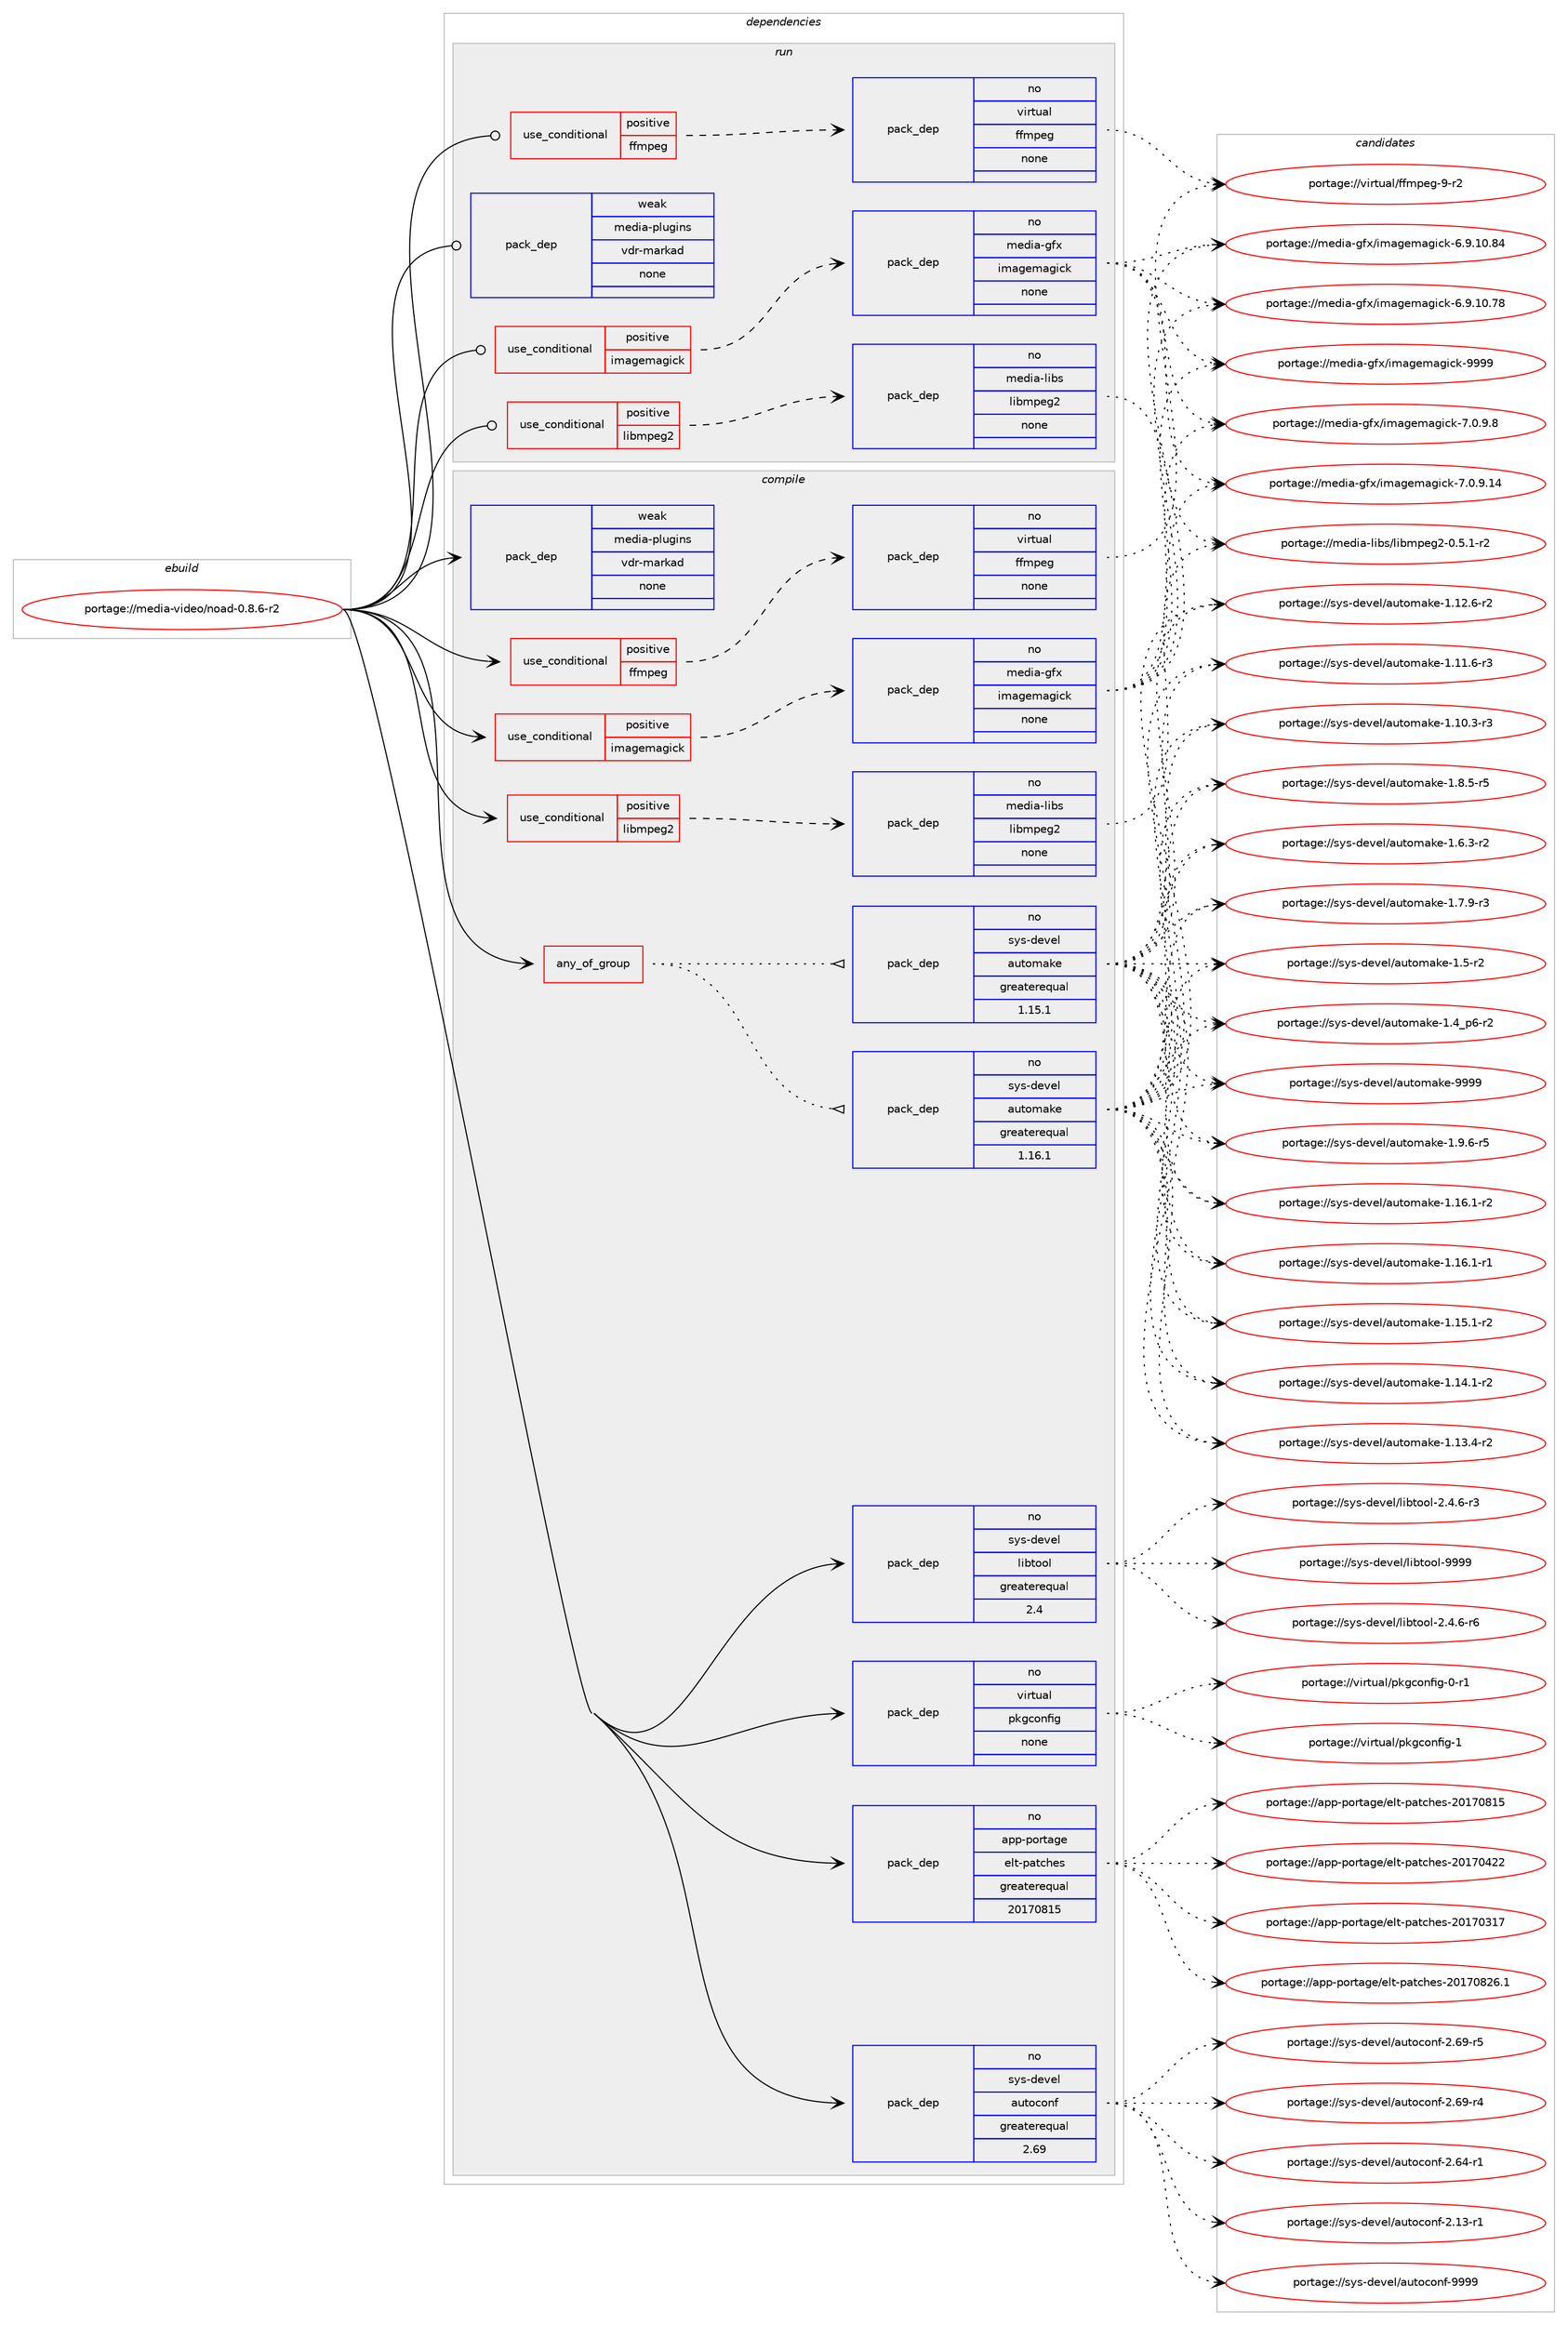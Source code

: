 digraph prolog {

# *************
# Graph options
# *************

newrank=true;
concentrate=true;
compound=true;
graph [rankdir=LR,fontname=Helvetica,fontsize=10,ranksep=1.5];#, ranksep=2.5, nodesep=0.2];
edge  [arrowhead=vee];
node  [fontname=Helvetica,fontsize=10];

# **********
# The ebuild
# **********

subgraph cluster_leftcol {
color=gray;
label=<<i>ebuild</i>>;
id [label="portage://media-video/noad-0.8.6-r2", color=red, width=4, href="../media-video/noad-0.8.6-r2.svg"];
}

# ****************
# The dependencies
# ****************

subgraph cluster_midcol {
color=gray;
label=<<i>dependencies</i>>;
subgraph cluster_compile {
fillcolor="#eeeeee";
style=filled;
label=<<i>compile</i>>;
subgraph any2654 {
dependency175669 [label=<<TABLE BORDER="0" CELLBORDER="1" CELLSPACING="0" CELLPADDING="4"><TR><TD CELLPADDING="10">any_of_group</TD></TR></TABLE>>, shape=none, color=red];subgraph pack134282 {
dependency175670 [label=<<TABLE BORDER="0" CELLBORDER="1" CELLSPACING="0" CELLPADDING="4" WIDTH="220"><TR><TD ROWSPAN="6" CELLPADDING="30">pack_dep</TD></TR><TR><TD WIDTH="110">no</TD></TR><TR><TD>sys-devel</TD></TR><TR><TD>automake</TD></TR><TR><TD>greaterequal</TD></TR><TR><TD>1.16.1</TD></TR></TABLE>>, shape=none, color=blue];
}
dependency175669:e -> dependency175670:w [weight=20,style="dotted",arrowhead="oinv"];
subgraph pack134283 {
dependency175671 [label=<<TABLE BORDER="0" CELLBORDER="1" CELLSPACING="0" CELLPADDING="4" WIDTH="220"><TR><TD ROWSPAN="6" CELLPADDING="30">pack_dep</TD></TR><TR><TD WIDTH="110">no</TD></TR><TR><TD>sys-devel</TD></TR><TR><TD>automake</TD></TR><TR><TD>greaterequal</TD></TR><TR><TD>1.15.1</TD></TR></TABLE>>, shape=none, color=blue];
}
dependency175669:e -> dependency175671:w [weight=20,style="dotted",arrowhead="oinv"];
}
id:e -> dependency175669:w [weight=20,style="solid",arrowhead="vee"];
subgraph cond38583 {
dependency175672 [label=<<TABLE BORDER="0" CELLBORDER="1" CELLSPACING="0" CELLPADDING="4"><TR><TD ROWSPAN="3" CELLPADDING="10">use_conditional</TD></TR><TR><TD>positive</TD></TR><TR><TD>ffmpeg</TD></TR></TABLE>>, shape=none, color=red];
subgraph pack134284 {
dependency175673 [label=<<TABLE BORDER="0" CELLBORDER="1" CELLSPACING="0" CELLPADDING="4" WIDTH="220"><TR><TD ROWSPAN="6" CELLPADDING="30">pack_dep</TD></TR><TR><TD WIDTH="110">no</TD></TR><TR><TD>virtual</TD></TR><TR><TD>ffmpeg</TD></TR><TR><TD>none</TD></TR><TR><TD></TD></TR></TABLE>>, shape=none, color=blue];
}
dependency175672:e -> dependency175673:w [weight=20,style="dashed",arrowhead="vee"];
}
id:e -> dependency175672:w [weight=20,style="solid",arrowhead="vee"];
subgraph cond38584 {
dependency175674 [label=<<TABLE BORDER="0" CELLBORDER="1" CELLSPACING="0" CELLPADDING="4"><TR><TD ROWSPAN="3" CELLPADDING="10">use_conditional</TD></TR><TR><TD>positive</TD></TR><TR><TD>imagemagick</TD></TR></TABLE>>, shape=none, color=red];
subgraph pack134285 {
dependency175675 [label=<<TABLE BORDER="0" CELLBORDER="1" CELLSPACING="0" CELLPADDING="4" WIDTH="220"><TR><TD ROWSPAN="6" CELLPADDING="30">pack_dep</TD></TR><TR><TD WIDTH="110">no</TD></TR><TR><TD>media-gfx</TD></TR><TR><TD>imagemagick</TD></TR><TR><TD>none</TD></TR><TR><TD></TD></TR></TABLE>>, shape=none, color=blue];
}
dependency175674:e -> dependency175675:w [weight=20,style="dashed",arrowhead="vee"];
}
id:e -> dependency175674:w [weight=20,style="solid",arrowhead="vee"];
subgraph cond38585 {
dependency175676 [label=<<TABLE BORDER="0" CELLBORDER="1" CELLSPACING="0" CELLPADDING="4"><TR><TD ROWSPAN="3" CELLPADDING="10">use_conditional</TD></TR><TR><TD>positive</TD></TR><TR><TD>libmpeg2</TD></TR></TABLE>>, shape=none, color=red];
subgraph pack134286 {
dependency175677 [label=<<TABLE BORDER="0" CELLBORDER="1" CELLSPACING="0" CELLPADDING="4" WIDTH="220"><TR><TD ROWSPAN="6" CELLPADDING="30">pack_dep</TD></TR><TR><TD WIDTH="110">no</TD></TR><TR><TD>media-libs</TD></TR><TR><TD>libmpeg2</TD></TR><TR><TD>none</TD></TR><TR><TD></TD></TR></TABLE>>, shape=none, color=blue];
}
dependency175676:e -> dependency175677:w [weight=20,style="dashed",arrowhead="vee"];
}
id:e -> dependency175676:w [weight=20,style="solid",arrowhead="vee"];
subgraph pack134287 {
dependency175678 [label=<<TABLE BORDER="0" CELLBORDER="1" CELLSPACING="0" CELLPADDING="4" WIDTH="220"><TR><TD ROWSPAN="6" CELLPADDING="30">pack_dep</TD></TR><TR><TD WIDTH="110">no</TD></TR><TR><TD>app-portage</TD></TR><TR><TD>elt-patches</TD></TR><TR><TD>greaterequal</TD></TR><TR><TD>20170815</TD></TR></TABLE>>, shape=none, color=blue];
}
id:e -> dependency175678:w [weight=20,style="solid",arrowhead="vee"];
subgraph pack134288 {
dependency175679 [label=<<TABLE BORDER="0" CELLBORDER="1" CELLSPACING="0" CELLPADDING="4" WIDTH="220"><TR><TD ROWSPAN="6" CELLPADDING="30">pack_dep</TD></TR><TR><TD WIDTH="110">no</TD></TR><TR><TD>sys-devel</TD></TR><TR><TD>autoconf</TD></TR><TR><TD>greaterequal</TD></TR><TR><TD>2.69</TD></TR></TABLE>>, shape=none, color=blue];
}
id:e -> dependency175679:w [weight=20,style="solid",arrowhead="vee"];
subgraph pack134289 {
dependency175680 [label=<<TABLE BORDER="0" CELLBORDER="1" CELLSPACING="0" CELLPADDING="4" WIDTH="220"><TR><TD ROWSPAN="6" CELLPADDING="30">pack_dep</TD></TR><TR><TD WIDTH="110">no</TD></TR><TR><TD>sys-devel</TD></TR><TR><TD>libtool</TD></TR><TR><TD>greaterequal</TD></TR><TR><TD>2.4</TD></TR></TABLE>>, shape=none, color=blue];
}
id:e -> dependency175680:w [weight=20,style="solid",arrowhead="vee"];
subgraph pack134290 {
dependency175681 [label=<<TABLE BORDER="0" CELLBORDER="1" CELLSPACING="0" CELLPADDING="4" WIDTH="220"><TR><TD ROWSPAN="6" CELLPADDING="30">pack_dep</TD></TR><TR><TD WIDTH="110">no</TD></TR><TR><TD>virtual</TD></TR><TR><TD>pkgconfig</TD></TR><TR><TD>none</TD></TR><TR><TD></TD></TR></TABLE>>, shape=none, color=blue];
}
id:e -> dependency175681:w [weight=20,style="solid",arrowhead="vee"];
subgraph pack134291 {
dependency175682 [label=<<TABLE BORDER="0" CELLBORDER="1" CELLSPACING="0" CELLPADDING="4" WIDTH="220"><TR><TD ROWSPAN="6" CELLPADDING="30">pack_dep</TD></TR><TR><TD WIDTH="110">weak</TD></TR><TR><TD>media-plugins</TD></TR><TR><TD>vdr-markad</TD></TR><TR><TD>none</TD></TR><TR><TD></TD></TR></TABLE>>, shape=none, color=blue];
}
id:e -> dependency175682:w [weight=20,style="solid",arrowhead="vee"];
}
subgraph cluster_compileandrun {
fillcolor="#eeeeee";
style=filled;
label=<<i>compile and run</i>>;
}
subgraph cluster_run {
fillcolor="#eeeeee";
style=filled;
label=<<i>run</i>>;
subgraph cond38586 {
dependency175683 [label=<<TABLE BORDER="0" CELLBORDER="1" CELLSPACING="0" CELLPADDING="4"><TR><TD ROWSPAN="3" CELLPADDING="10">use_conditional</TD></TR><TR><TD>positive</TD></TR><TR><TD>ffmpeg</TD></TR></TABLE>>, shape=none, color=red];
subgraph pack134292 {
dependency175684 [label=<<TABLE BORDER="0" CELLBORDER="1" CELLSPACING="0" CELLPADDING="4" WIDTH="220"><TR><TD ROWSPAN="6" CELLPADDING="30">pack_dep</TD></TR><TR><TD WIDTH="110">no</TD></TR><TR><TD>virtual</TD></TR><TR><TD>ffmpeg</TD></TR><TR><TD>none</TD></TR><TR><TD></TD></TR></TABLE>>, shape=none, color=blue];
}
dependency175683:e -> dependency175684:w [weight=20,style="dashed",arrowhead="vee"];
}
id:e -> dependency175683:w [weight=20,style="solid",arrowhead="odot"];
subgraph cond38587 {
dependency175685 [label=<<TABLE BORDER="0" CELLBORDER="1" CELLSPACING="0" CELLPADDING="4"><TR><TD ROWSPAN="3" CELLPADDING="10">use_conditional</TD></TR><TR><TD>positive</TD></TR><TR><TD>imagemagick</TD></TR></TABLE>>, shape=none, color=red];
subgraph pack134293 {
dependency175686 [label=<<TABLE BORDER="0" CELLBORDER="1" CELLSPACING="0" CELLPADDING="4" WIDTH="220"><TR><TD ROWSPAN="6" CELLPADDING="30">pack_dep</TD></TR><TR><TD WIDTH="110">no</TD></TR><TR><TD>media-gfx</TD></TR><TR><TD>imagemagick</TD></TR><TR><TD>none</TD></TR><TR><TD></TD></TR></TABLE>>, shape=none, color=blue];
}
dependency175685:e -> dependency175686:w [weight=20,style="dashed",arrowhead="vee"];
}
id:e -> dependency175685:w [weight=20,style="solid",arrowhead="odot"];
subgraph cond38588 {
dependency175687 [label=<<TABLE BORDER="0" CELLBORDER="1" CELLSPACING="0" CELLPADDING="4"><TR><TD ROWSPAN="3" CELLPADDING="10">use_conditional</TD></TR><TR><TD>positive</TD></TR><TR><TD>libmpeg2</TD></TR></TABLE>>, shape=none, color=red];
subgraph pack134294 {
dependency175688 [label=<<TABLE BORDER="0" CELLBORDER="1" CELLSPACING="0" CELLPADDING="4" WIDTH="220"><TR><TD ROWSPAN="6" CELLPADDING="30">pack_dep</TD></TR><TR><TD WIDTH="110">no</TD></TR><TR><TD>media-libs</TD></TR><TR><TD>libmpeg2</TD></TR><TR><TD>none</TD></TR><TR><TD></TD></TR></TABLE>>, shape=none, color=blue];
}
dependency175687:e -> dependency175688:w [weight=20,style="dashed",arrowhead="vee"];
}
id:e -> dependency175687:w [weight=20,style="solid",arrowhead="odot"];
subgraph pack134295 {
dependency175689 [label=<<TABLE BORDER="0" CELLBORDER="1" CELLSPACING="0" CELLPADDING="4" WIDTH="220"><TR><TD ROWSPAN="6" CELLPADDING="30">pack_dep</TD></TR><TR><TD WIDTH="110">weak</TD></TR><TR><TD>media-plugins</TD></TR><TR><TD>vdr-markad</TD></TR><TR><TD>none</TD></TR><TR><TD></TD></TR></TABLE>>, shape=none, color=blue];
}
id:e -> dependency175689:w [weight=20,style="solid",arrowhead="odot"];
}
}

# **************
# The candidates
# **************

subgraph cluster_choices {
rank=same;
color=gray;
label=<<i>candidates</i>>;

subgraph choice134282 {
color=black;
nodesep=1;
choice115121115451001011181011084797117116111109971071014557575757 [label="portage://sys-devel/automake-9999", color=red, width=4,href="../sys-devel/automake-9999.svg"];
choice115121115451001011181011084797117116111109971071014549465746544511453 [label="portage://sys-devel/automake-1.9.6-r5", color=red, width=4,href="../sys-devel/automake-1.9.6-r5.svg"];
choice115121115451001011181011084797117116111109971071014549465646534511453 [label="portage://sys-devel/automake-1.8.5-r5", color=red, width=4,href="../sys-devel/automake-1.8.5-r5.svg"];
choice115121115451001011181011084797117116111109971071014549465546574511451 [label="portage://sys-devel/automake-1.7.9-r3", color=red, width=4,href="../sys-devel/automake-1.7.9-r3.svg"];
choice115121115451001011181011084797117116111109971071014549465446514511450 [label="portage://sys-devel/automake-1.6.3-r2", color=red, width=4,href="../sys-devel/automake-1.6.3-r2.svg"];
choice11512111545100101118101108479711711611110997107101454946534511450 [label="portage://sys-devel/automake-1.5-r2", color=red, width=4,href="../sys-devel/automake-1.5-r2.svg"];
choice115121115451001011181011084797117116111109971071014549465295112544511450 [label="portage://sys-devel/automake-1.4_p6-r2", color=red, width=4,href="../sys-devel/automake-1.4_p6-r2.svg"];
choice11512111545100101118101108479711711611110997107101454946495446494511450 [label="portage://sys-devel/automake-1.16.1-r2", color=red, width=4,href="../sys-devel/automake-1.16.1-r2.svg"];
choice11512111545100101118101108479711711611110997107101454946495446494511449 [label="portage://sys-devel/automake-1.16.1-r1", color=red, width=4,href="../sys-devel/automake-1.16.1-r1.svg"];
choice11512111545100101118101108479711711611110997107101454946495346494511450 [label="portage://sys-devel/automake-1.15.1-r2", color=red, width=4,href="../sys-devel/automake-1.15.1-r2.svg"];
choice11512111545100101118101108479711711611110997107101454946495246494511450 [label="portage://sys-devel/automake-1.14.1-r2", color=red, width=4,href="../sys-devel/automake-1.14.1-r2.svg"];
choice11512111545100101118101108479711711611110997107101454946495146524511450 [label="portage://sys-devel/automake-1.13.4-r2", color=red, width=4,href="../sys-devel/automake-1.13.4-r2.svg"];
choice11512111545100101118101108479711711611110997107101454946495046544511450 [label="portage://sys-devel/automake-1.12.6-r2", color=red, width=4,href="../sys-devel/automake-1.12.6-r2.svg"];
choice11512111545100101118101108479711711611110997107101454946494946544511451 [label="portage://sys-devel/automake-1.11.6-r3", color=red, width=4,href="../sys-devel/automake-1.11.6-r3.svg"];
choice11512111545100101118101108479711711611110997107101454946494846514511451 [label="portage://sys-devel/automake-1.10.3-r3", color=red, width=4,href="../sys-devel/automake-1.10.3-r3.svg"];
dependency175670:e -> choice115121115451001011181011084797117116111109971071014557575757:w [style=dotted,weight="100"];
dependency175670:e -> choice115121115451001011181011084797117116111109971071014549465746544511453:w [style=dotted,weight="100"];
dependency175670:e -> choice115121115451001011181011084797117116111109971071014549465646534511453:w [style=dotted,weight="100"];
dependency175670:e -> choice115121115451001011181011084797117116111109971071014549465546574511451:w [style=dotted,weight="100"];
dependency175670:e -> choice115121115451001011181011084797117116111109971071014549465446514511450:w [style=dotted,weight="100"];
dependency175670:e -> choice11512111545100101118101108479711711611110997107101454946534511450:w [style=dotted,weight="100"];
dependency175670:e -> choice115121115451001011181011084797117116111109971071014549465295112544511450:w [style=dotted,weight="100"];
dependency175670:e -> choice11512111545100101118101108479711711611110997107101454946495446494511450:w [style=dotted,weight="100"];
dependency175670:e -> choice11512111545100101118101108479711711611110997107101454946495446494511449:w [style=dotted,weight="100"];
dependency175670:e -> choice11512111545100101118101108479711711611110997107101454946495346494511450:w [style=dotted,weight="100"];
dependency175670:e -> choice11512111545100101118101108479711711611110997107101454946495246494511450:w [style=dotted,weight="100"];
dependency175670:e -> choice11512111545100101118101108479711711611110997107101454946495146524511450:w [style=dotted,weight="100"];
dependency175670:e -> choice11512111545100101118101108479711711611110997107101454946495046544511450:w [style=dotted,weight="100"];
dependency175670:e -> choice11512111545100101118101108479711711611110997107101454946494946544511451:w [style=dotted,weight="100"];
dependency175670:e -> choice11512111545100101118101108479711711611110997107101454946494846514511451:w [style=dotted,weight="100"];
}
subgraph choice134283 {
color=black;
nodesep=1;
choice115121115451001011181011084797117116111109971071014557575757 [label="portage://sys-devel/automake-9999", color=red, width=4,href="../sys-devel/automake-9999.svg"];
choice115121115451001011181011084797117116111109971071014549465746544511453 [label="portage://sys-devel/automake-1.9.6-r5", color=red, width=4,href="../sys-devel/automake-1.9.6-r5.svg"];
choice115121115451001011181011084797117116111109971071014549465646534511453 [label="portage://sys-devel/automake-1.8.5-r5", color=red, width=4,href="../sys-devel/automake-1.8.5-r5.svg"];
choice115121115451001011181011084797117116111109971071014549465546574511451 [label="portage://sys-devel/automake-1.7.9-r3", color=red, width=4,href="../sys-devel/automake-1.7.9-r3.svg"];
choice115121115451001011181011084797117116111109971071014549465446514511450 [label="portage://sys-devel/automake-1.6.3-r2", color=red, width=4,href="../sys-devel/automake-1.6.3-r2.svg"];
choice11512111545100101118101108479711711611110997107101454946534511450 [label="portage://sys-devel/automake-1.5-r2", color=red, width=4,href="../sys-devel/automake-1.5-r2.svg"];
choice115121115451001011181011084797117116111109971071014549465295112544511450 [label="portage://sys-devel/automake-1.4_p6-r2", color=red, width=4,href="../sys-devel/automake-1.4_p6-r2.svg"];
choice11512111545100101118101108479711711611110997107101454946495446494511450 [label="portage://sys-devel/automake-1.16.1-r2", color=red, width=4,href="../sys-devel/automake-1.16.1-r2.svg"];
choice11512111545100101118101108479711711611110997107101454946495446494511449 [label="portage://sys-devel/automake-1.16.1-r1", color=red, width=4,href="../sys-devel/automake-1.16.1-r1.svg"];
choice11512111545100101118101108479711711611110997107101454946495346494511450 [label="portage://sys-devel/automake-1.15.1-r2", color=red, width=4,href="../sys-devel/automake-1.15.1-r2.svg"];
choice11512111545100101118101108479711711611110997107101454946495246494511450 [label="portage://sys-devel/automake-1.14.1-r2", color=red, width=4,href="../sys-devel/automake-1.14.1-r2.svg"];
choice11512111545100101118101108479711711611110997107101454946495146524511450 [label="portage://sys-devel/automake-1.13.4-r2", color=red, width=4,href="../sys-devel/automake-1.13.4-r2.svg"];
choice11512111545100101118101108479711711611110997107101454946495046544511450 [label="portage://sys-devel/automake-1.12.6-r2", color=red, width=4,href="../sys-devel/automake-1.12.6-r2.svg"];
choice11512111545100101118101108479711711611110997107101454946494946544511451 [label="portage://sys-devel/automake-1.11.6-r3", color=red, width=4,href="../sys-devel/automake-1.11.6-r3.svg"];
choice11512111545100101118101108479711711611110997107101454946494846514511451 [label="portage://sys-devel/automake-1.10.3-r3", color=red, width=4,href="../sys-devel/automake-1.10.3-r3.svg"];
dependency175671:e -> choice115121115451001011181011084797117116111109971071014557575757:w [style=dotted,weight="100"];
dependency175671:e -> choice115121115451001011181011084797117116111109971071014549465746544511453:w [style=dotted,weight="100"];
dependency175671:e -> choice115121115451001011181011084797117116111109971071014549465646534511453:w [style=dotted,weight="100"];
dependency175671:e -> choice115121115451001011181011084797117116111109971071014549465546574511451:w [style=dotted,weight="100"];
dependency175671:e -> choice115121115451001011181011084797117116111109971071014549465446514511450:w [style=dotted,weight="100"];
dependency175671:e -> choice11512111545100101118101108479711711611110997107101454946534511450:w [style=dotted,weight="100"];
dependency175671:e -> choice115121115451001011181011084797117116111109971071014549465295112544511450:w [style=dotted,weight="100"];
dependency175671:e -> choice11512111545100101118101108479711711611110997107101454946495446494511450:w [style=dotted,weight="100"];
dependency175671:e -> choice11512111545100101118101108479711711611110997107101454946495446494511449:w [style=dotted,weight="100"];
dependency175671:e -> choice11512111545100101118101108479711711611110997107101454946495346494511450:w [style=dotted,weight="100"];
dependency175671:e -> choice11512111545100101118101108479711711611110997107101454946495246494511450:w [style=dotted,weight="100"];
dependency175671:e -> choice11512111545100101118101108479711711611110997107101454946495146524511450:w [style=dotted,weight="100"];
dependency175671:e -> choice11512111545100101118101108479711711611110997107101454946495046544511450:w [style=dotted,weight="100"];
dependency175671:e -> choice11512111545100101118101108479711711611110997107101454946494946544511451:w [style=dotted,weight="100"];
dependency175671:e -> choice11512111545100101118101108479711711611110997107101454946494846514511451:w [style=dotted,weight="100"];
}
subgraph choice134284 {
color=black;
nodesep=1;
choice118105114116117971084710210210911210110345574511450 [label="portage://virtual/ffmpeg-9-r2", color=red, width=4,href="../virtual/ffmpeg-9-r2.svg"];
dependency175673:e -> choice118105114116117971084710210210911210110345574511450:w [style=dotted,weight="100"];
}
subgraph choice134285 {
color=black;
nodesep=1;
choice1091011001059745103102120471051099710310110997103105991074557575757 [label="portage://media-gfx/imagemagick-9999", color=red, width=4,href="../media-gfx/imagemagick-9999.svg"];
choice1091011001059745103102120471051099710310110997103105991074555464846574656 [label="portage://media-gfx/imagemagick-7.0.9.8", color=red, width=4,href="../media-gfx/imagemagick-7.0.9.8.svg"];
choice109101100105974510310212047105109971031011099710310599107455546484657464952 [label="portage://media-gfx/imagemagick-7.0.9.14", color=red, width=4,href="../media-gfx/imagemagick-7.0.9.14.svg"];
choice10910110010597451031021204710510997103101109971031059910745544657464948465652 [label="portage://media-gfx/imagemagick-6.9.10.84", color=red, width=4,href="../media-gfx/imagemagick-6.9.10.84.svg"];
choice10910110010597451031021204710510997103101109971031059910745544657464948465556 [label="portage://media-gfx/imagemagick-6.9.10.78", color=red, width=4,href="../media-gfx/imagemagick-6.9.10.78.svg"];
dependency175675:e -> choice1091011001059745103102120471051099710310110997103105991074557575757:w [style=dotted,weight="100"];
dependency175675:e -> choice1091011001059745103102120471051099710310110997103105991074555464846574656:w [style=dotted,weight="100"];
dependency175675:e -> choice109101100105974510310212047105109971031011099710310599107455546484657464952:w [style=dotted,weight="100"];
dependency175675:e -> choice10910110010597451031021204710510997103101109971031059910745544657464948465652:w [style=dotted,weight="100"];
dependency175675:e -> choice10910110010597451031021204710510997103101109971031059910745544657464948465556:w [style=dotted,weight="100"];
}
subgraph choice134286 {
color=black;
nodesep=1;
choice1091011001059745108105981154710810598109112101103504548465346494511450 [label="portage://media-libs/libmpeg2-0.5.1-r2", color=red, width=4,href="../media-libs/libmpeg2-0.5.1-r2.svg"];
dependency175677:e -> choice1091011001059745108105981154710810598109112101103504548465346494511450:w [style=dotted,weight="100"];
}
subgraph choice134287 {
color=black;
nodesep=1;
choice971121124511211111411697103101471011081164511297116991041011154550484955485650544649 [label="portage://app-portage/elt-patches-20170826.1", color=red, width=4,href="../app-portage/elt-patches-20170826.1.svg"];
choice97112112451121111141169710310147101108116451129711699104101115455048495548564953 [label="portage://app-portage/elt-patches-20170815", color=red, width=4,href="../app-portage/elt-patches-20170815.svg"];
choice97112112451121111141169710310147101108116451129711699104101115455048495548525050 [label="portage://app-portage/elt-patches-20170422", color=red, width=4,href="../app-portage/elt-patches-20170422.svg"];
choice97112112451121111141169710310147101108116451129711699104101115455048495548514955 [label="portage://app-portage/elt-patches-20170317", color=red, width=4,href="../app-portage/elt-patches-20170317.svg"];
dependency175678:e -> choice971121124511211111411697103101471011081164511297116991041011154550484955485650544649:w [style=dotted,weight="100"];
dependency175678:e -> choice97112112451121111141169710310147101108116451129711699104101115455048495548564953:w [style=dotted,weight="100"];
dependency175678:e -> choice97112112451121111141169710310147101108116451129711699104101115455048495548525050:w [style=dotted,weight="100"];
dependency175678:e -> choice97112112451121111141169710310147101108116451129711699104101115455048495548514955:w [style=dotted,weight="100"];
}
subgraph choice134288 {
color=black;
nodesep=1;
choice115121115451001011181011084797117116111991111101024557575757 [label="portage://sys-devel/autoconf-9999", color=red, width=4,href="../sys-devel/autoconf-9999.svg"];
choice1151211154510010111810110847971171161119911111010245504654574511453 [label="portage://sys-devel/autoconf-2.69-r5", color=red, width=4,href="../sys-devel/autoconf-2.69-r5.svg"];
choice1151211154510010111810110847971171161119911111010245504654574511452 [label="portage://sys-devel/autoconf-2.69-r4", color=red, width=4,href="../sys-devel/autoconf-2.69-r4.svg"];
choice1151211154510010111810110847971171161119911111010245504654524511449 [label="portage://sys-devel/autoconf-2.64-r1", color=red, width=4,href="../sys-devel/autoconf-2.64-r1.svg"];
choice1151211154510010111810110847971171161119911111010245504649514511449 [label="portage://sys-devel/autoconf-2.13-r1", color=red, width=4,href="../sys-devel/autoconf-2.13-r1.svg"];
dependency175679:e -> choice115121115451001011181011084797117116111991111101024557575757:w [style=dotted,weight="100"];
dependency175679:e -> choice1151211154510010111810110847971171161119911111010245504654574511453:w [style=dotted,weight="100"];
dependency175679:e -> choice1151211154510010111810110847971171161119911111010245504654574511452:w [style=dotted,weight="100"];
dependency175679:e -> choice1151211154510010111810110847971171161119911111010245504654524511449:w [style=dotted,weight="100"];
dependency175679:e -> choice1151211154510010111810110847971171161119911111010245504649514511449:w [style=dotted,weight="100"];
}
subgraph choice134289 {
color=black;
nodesep=1;
choice1151211154510010111810110847108105981161111111084557575757 [label="portage://sys-devel/libtool-9999", color=red, width=4,href="../sys-devel/libtool-9999.svg"];
choice1151211154510010111810110847108105981161111111084550465246544511454 [label="portage://sys-devel/libtool-2.4.6-r6", color=red, width=4,href="../sys-devel/libtool-2.4.6-r6.svg"];
choice1151211154510010111810110847108105981161111111084550465246544511451 [label="portage://sys-devel/libtool-2.4.6-r3", color=red, width=4,href="../sys-devel/libtool-2.4.6-r3.svg"];
dependency175680:e -> choice1151211154510010111810110847108105981161111111084557575757:w [style=dotted,weight="100"];
dependency175680:e -> choice1151211154510010111810110847108105981161111111084550465246544511454:w [style=dotted,weight="100"];
dependency175680:e -> choice1151211154510010111810110847108105981161111111084550465246544511451:w [style=dotted,weight="100"];
}
subgraph choice134290 {
color=black;
nodesep=1;
choice1181051141161179710847112107103991111101021051034549 [label="portage://virtual/pkgconfig-1", color=red, width=4,href="../virtual/pkgconfig-1.svg"];
choice11810511411611797108471121071039911111010210510345484511449 [label="portage://virtual/pkgconfig-0-r1", color=red, width=4,href="../virtual/pkgconfig-0-r1.svg"];
dependency175681:e -> choice1181051141161179710847112107103991111101021051034549:w [style=dotted,weight="100"];
dependency175681:e -> choice11810511411611797108471121071039911111010210510345484511449:w [style=dotted,weight="100"];
}
subgraph choice134291 {
color=black;
nodesep=1;
}
subgraph choice134292 {
color=black;
nodesep=1;
choice118105114116117971084710210210911210110345574511450 [label="portage://virtual/ffmpeg-9-r2", color=red, width=4,href="../virtual/ffmpeg-9-r2.svg"];
dependency175684:e -> choice118105114116117971084710210210911210110345574511450:w [style=dotted,weight="100"];
}
subgraph choice134293 {
color=black;
nodesep=1;
choice1091011001059745103102120471051099710310110997103105991074557575757 [label="portage://media-gfx/imagemagick-9999", color=red, width=4,href="../media-gfx/imagemagick-9999.svg"];
choice1091011001059745103102120471051099710310110997103105991074555464846574656 [label="portage://media-gfx/imagemagick-7.0.9.8", color=red, width=4,href="../media-gfx/imagemagick-7.0.9.8.svg"];
choice109101100105974510310212047105109971031011099710310599107455546484657464952 [label="portage://media-gfx/imagemagick-7.0.9.14", color=red, width=4,href="../media-gfx/imagemagick-7.0.9.14.svg"];
choice10910110010597451031021204710510997103101109971031059910745544657464948465652 [label="portage://media-gfx/imagemagick-6.9.10.84", color=red, width=4,href="../media-gfx/imagemagick-6.9.10.84.svg"];
choice10910110010597451031021204710510997103101109971031059910745544657464948465556 [label="portage://media-gfx/imagemagick-6.9.10.78", color=red, width=4,href="../media-gfx/imagemagick-6.9.10.78.svg"];
dependency175686:e -> choice1091011001059745103102120471051099710310110997103105991074557575757:w [style=dotted,weight="100"];
dependency175686:e -> choice1091011001059745103102120471051099710310110997103105991074555464846574656:w [style=dotted,weight="100"];
dependency175686:e -> choice109101100105974510310212047105109971031011099710310599107455546484657464952:w [style=dotted,weight="100"];
dependency175686:e -> choice10910110010597451031021204710510997103101109971031059910745544657464948465652:w [style=dotted,weight="100"];
dependency175686:e -> choice10910110010597451031021204710510997103101109971031059910745544657464948465556:w [style=dotted,weight="100"];
}
subgraph choice134294 {
color=black;
nodesep=1;
choice1091011001059745108105981154710810598109112101103504548465346494511450 [label="portage://media-libs/libmpeg2-0.5.1-r2", color=red, width=4,href="../media-libs/libmpeg2-0.5.1-r2.svg"];
dependency175688:e -> choice1091011001059745108105981154710810598109112101103504548465346494511450:w [style=dotted,weight="100"];
}
subgraph choice134295 {
color=black;
nodesep=1;
}
}

}

